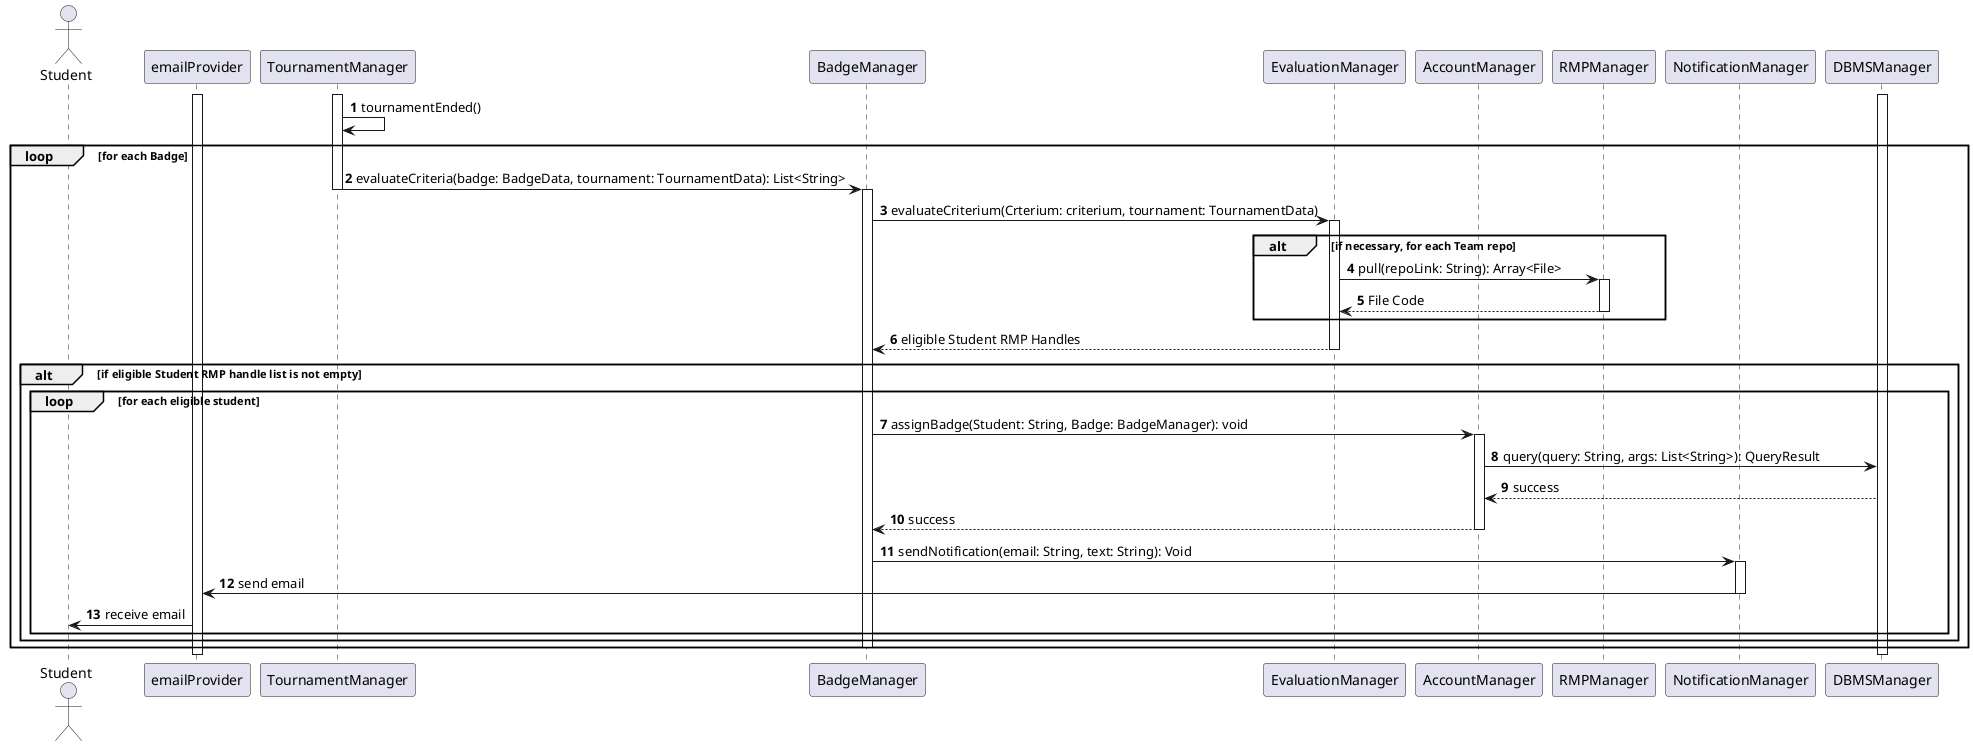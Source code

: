 @startuml

autonumber

actor Student as U
participant emailProvider as EP
participant TournamentManager as TM
participant BadgeManager as BM
participant EvaluationManager as EM

participant AccountManager as AM


participant RMPManager as RMP
participant NotificationManager as NM
participant DBMSManager as DB

activate DB
activate TM
activate EP
TM -> TM: tournamentEnded()
loop for each Badge
    TM -> BM: evaluateCriteria(badge: BadgeData, tournament: TournamentData): List<String>
    deactivate TM
    activate BM
    BM -> EM: evaluateCriterium(Crterium: criterium, tournament: TournamentData)
    activate EM
    alt if necessary, for each Team repo
        EM -> RMP: pull(repoLink: String): Array<File>
        activate RMP
        RMP --> EM: File Code
        deactivate RMP
    end
    EM --> BM: eligible Student RMP Handles
    deactivate EM
    alt if eligible Student RMP handle list is not empty
        loop for each eligible student
            BM -> AM: assignBadge(Student: String, Badge: BadgeManager): void
            activate AM
            AM -> DB: query(query: String, args: List<String>): QueryResult
            DB --> AM: success
            AM --> BM: success
            deactivate AM
            BM -> NM: sendNotification(email: String, text: String): Void
            activate NM
            NM -> EP: send email
            deactivate NM
            EP -> U: receive email
        end
    end
    deactivate BM
end
deactivate TM
deactivate DB
deactivate EP

@enduml
